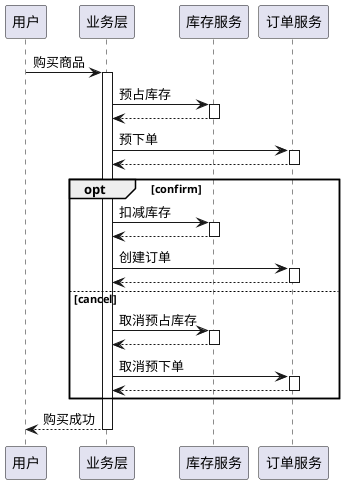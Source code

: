 @startuml
autoactivate on

用户 -> 业务层: 购买商品

业务层 -> 库存服务: 预占库存
return
业务层 -> 订单服务: 预下单
return

opt confirm
    业务层 -> 库存服务: 扣减库存
    return
    业务层 -> 订单服务: 创建订单
    return

else cancel
    业务层 -> 库存服务: 取消预占库存
    return
    业务层 -> 订单服务: 取消预下单
    return
end

return 购买成功

@enduml